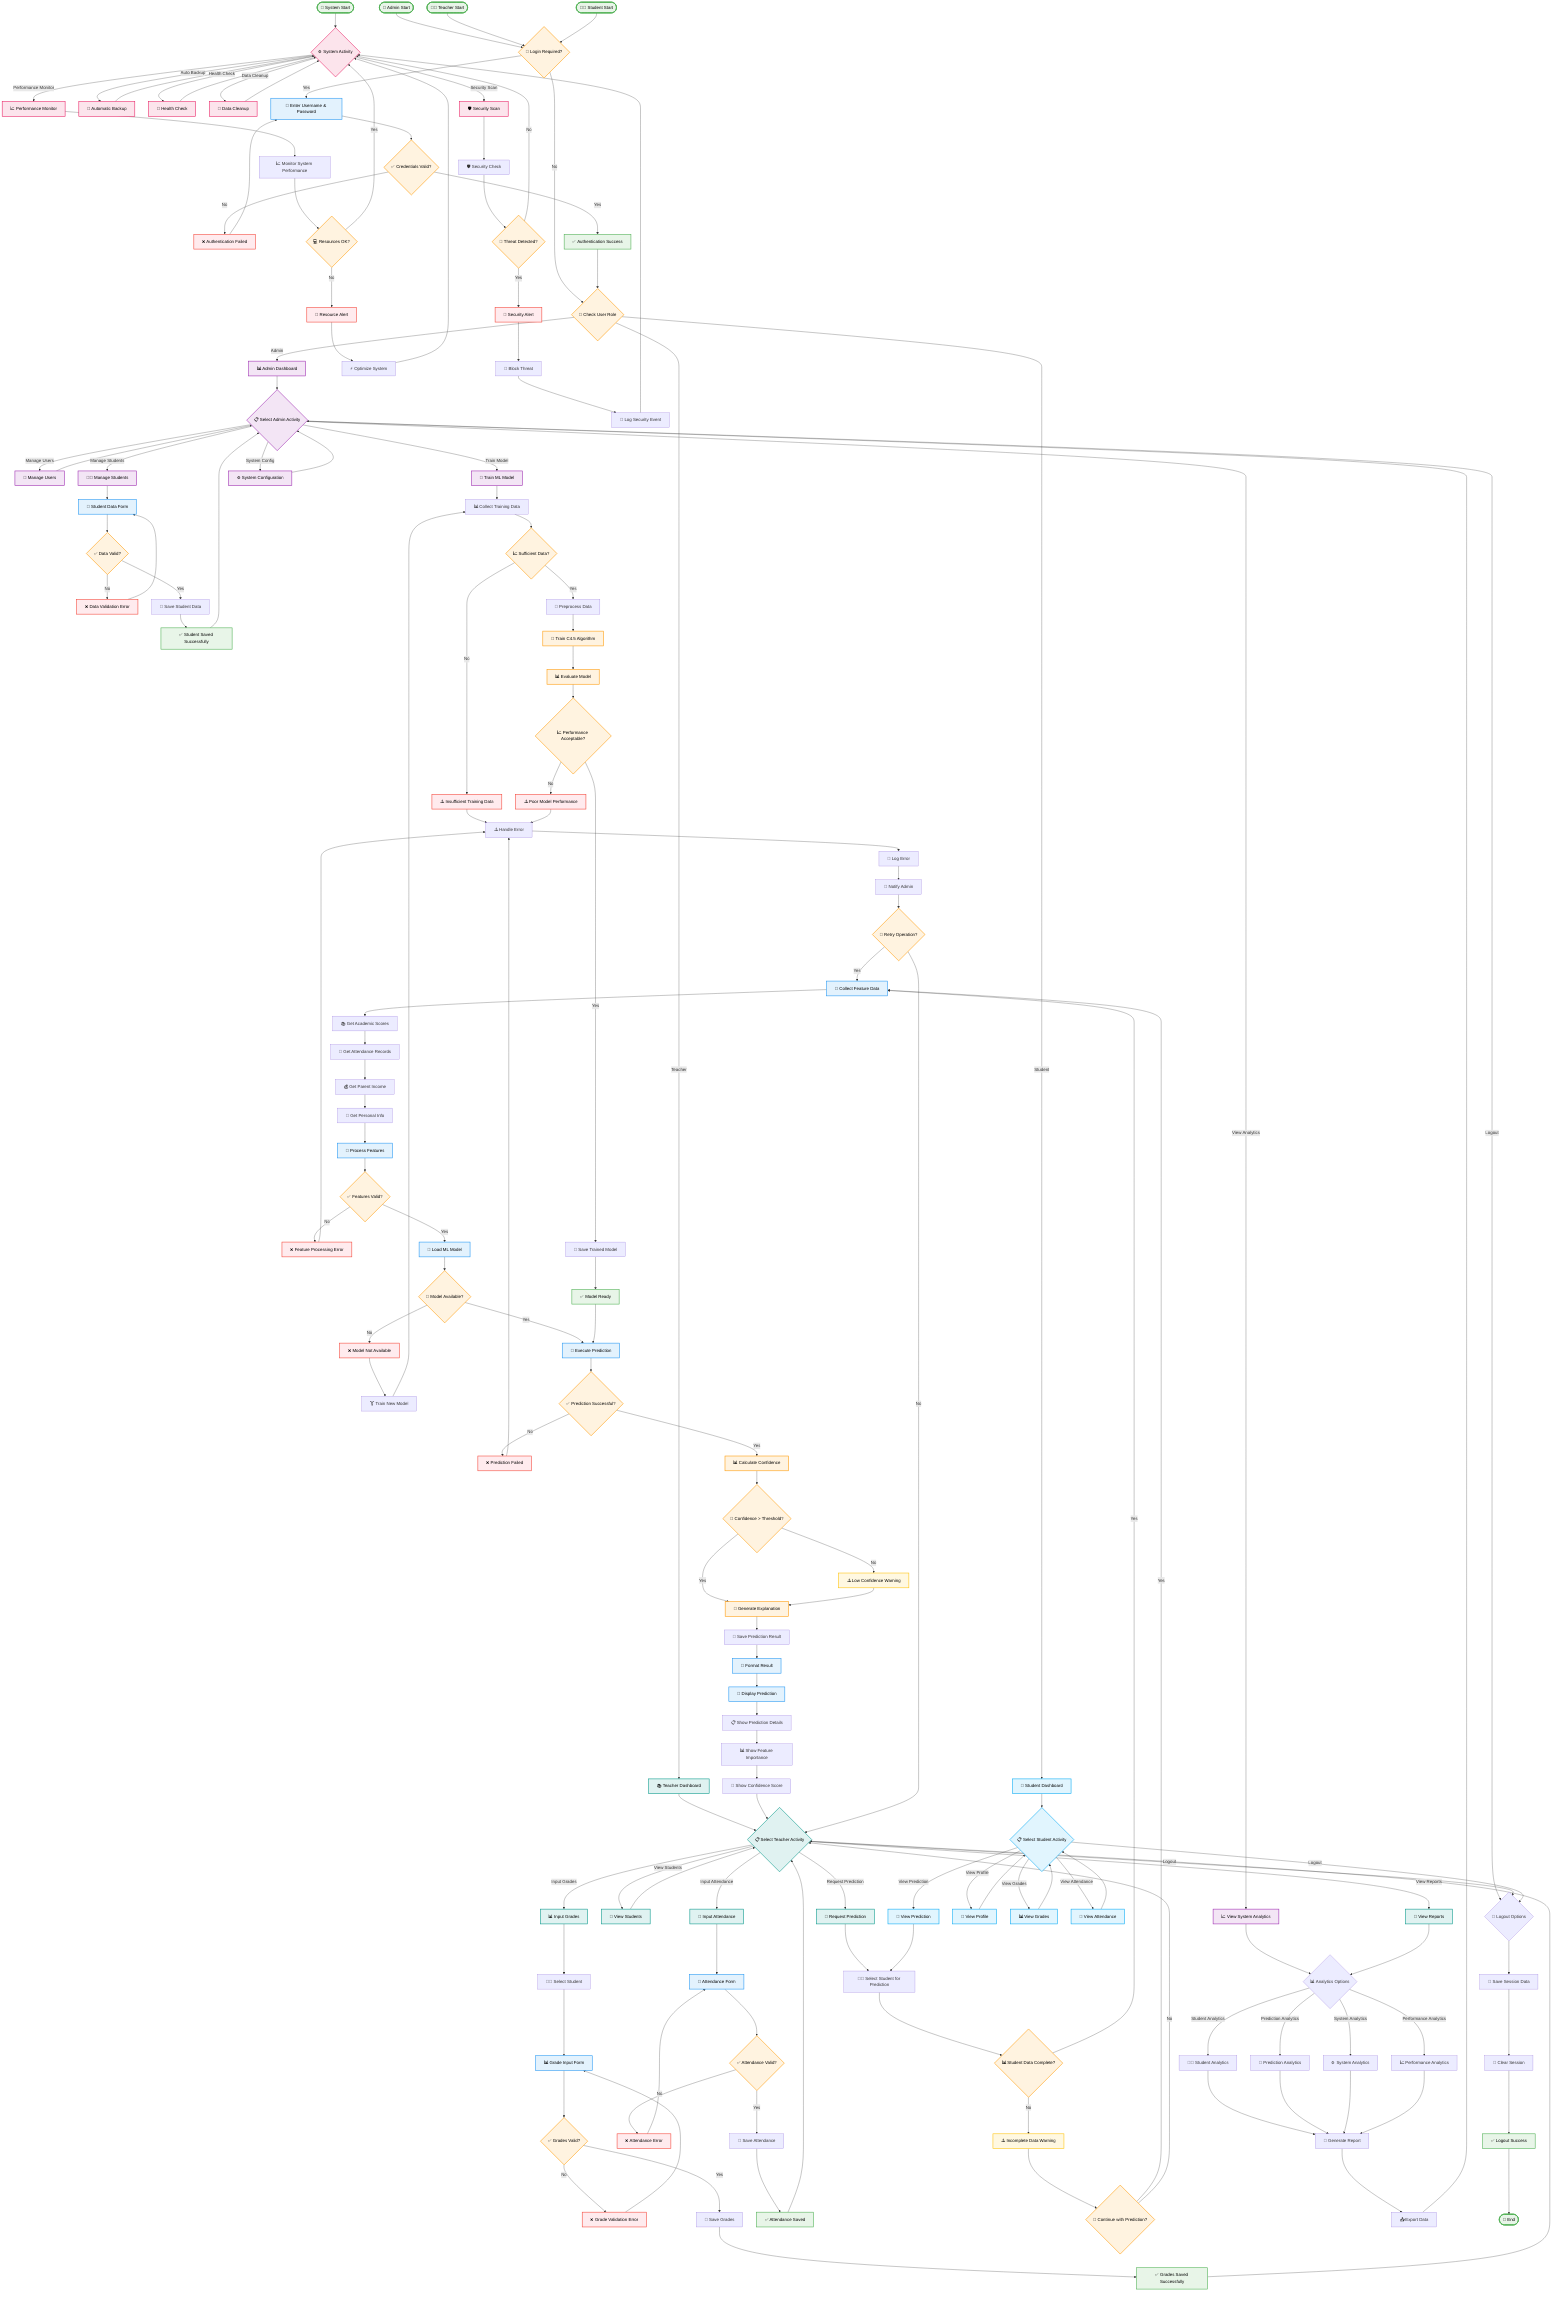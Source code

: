 flowchart TD
    %% Start Points
    START_ADMIN([🔧 Admin Start])
    START_TEACHER([👨‍🏫 Teacher Start])
    START_STUDENT([👨‍🎓 Student Start])
    START_SYSTEM([🤖 System Start])

    %% Authentication Flow
    LOGIN{🔐 Login Required?}
    ENTER_CREDENTIALS[📝 Enter Username & Password]
    VALIDATE_AUTH{✅ Credentials Valid?}
    AUTH_FAILED[❌ Authentication Failed]
    AUTH_SUCCESS[✅ Authentication Success]
    CHECK_ROLE{👤 Check User Role}

    %% Admin Activities
    ADMIN_DASHBOARD[📊 Admin Dashboard]
    ADMIN_MENU{📋 Select Admin Activity}
    MANAGE_USERS[👥 Manage Users]
    MANAGE_STUDENTS[👨‍🎓 Manage Students]
    VIEW_ANALYTICS[📈 View System Analytics]
    TRAIN_MODEL[🧠 Train ML Model]
    SYSTEM_CONFIG[⚙️ System Configuration]

    %% Teacher Activities
    TEACHER_DASHBOARD[📚 Teacher Dashboard]
    TEACHER_MENU{📋 Select Teacher Activity}
    VIEW_STUDENTS[👀 View Students]
    INPUT_GRADES[📊 Input Grades]
    INPUT_ATTENDANCE[📅 Input Attendance]
    REQUEST_PREDICTION[🎯 Request Prediction]
    VIEW_REPORTS[📄 View Reports]

    %% Student Activities
    STUDENT_DASHBOARD[📖 Student Dashboard]
    STUDENT_MENU{📋 Select Student Activity}
    VIEW_PROFILE[👤 View Profile]
    VIEW_GRADES[📊 View Grades]
    VIEW_ATTENDANCE[📅 View Attendance]
    VIEW_PREDICTION[🔮 View Prediction]

    %% System Activities
    SYSTEM_MENU{⚙️ System Activity}
    AUTO_BACKUP[💾 Automatic Backup]
    HEALTH_CHECK[🏥 Health Check]
    DATA_CLEANUP[🧹 Data Cleanup]
    PERFORMANCE_MONITOR[📈 Performance Monitor]
    SECURITY_SCAN[🛡️ Security Scan]

    %% Student Management Flow
    STUDENT_FORM[📝 Student Data Form]
    VALIDATE_STUDENT_DATA{✅ Data Valid?}
    STUDENT_DATA_ERROR[❌ Data Validation Error]
    SAVE_STUDENT[💾 Save Student Data]
    STUDENT_SAVED[✅ Student Saved Successfully]

    %% Grade Input Flow
    SELECT_STUDENT[👨‍🎓 Select Student]
    GRADE_FORM[📊 Grade Input Form]
    VALIDATE_GRADES{✅ Grades Valid?}
    GRADE_ERROR[❌ Grade Validation Error]
    SAVE_GRADES[💾 Save Grades]
    GRADES_SAVED[✅ Grades Saved Successfully]

    %% Attendance Input Flow
    ATTENDANCE_FORM[📅 Attendance Form]
    VALIDATE_ATTENDANCE{✅ Attendance Valid?}
    ATTENDANCE_ERROR[❌ Attendance Error]
    SAVE_ATTENDANCE[💾 Save Attendance]
    ATTENDANCE_SAVED[✅ Attendance Saved]

    %% Prediction Flow
    SELECT_STUDENT_PREDICT[👨‍🎓 Select Student for Prediction]
    CHECK_STUDENT_DATA{📊 Student Data Complete?}
    INCOMPLETE_DATA_WARNING[⚠️ Incomplete Data Warning]
    CONTINUE_PREDICTION{🤔 Continue with Prediction?}
    COLLECT_FEATURES[🔧 Collect Feature Data]
    
    %% Feature Collection Subflow
    GET_ACADEMIC_DATA[📚 Get Academic Scores]
    GET_ATTENDANCE_DATA[📅 Get Attendance Records]
    GET_INCOME_DATA[💰 Get Parent Income]
    GET_PERSONAL_DATA[👤 Get Personal Info]
    
    %% Feature Processing
    PROCESS_FEATURES[🔧 Process Features]
    VALIDATE_FEATURES{✅ Features Valid?}
    FEATURE_ERROR[❌ Feature Processing Error]
    
    %% Model Loading and Prediction
    LOAD_ML_MODEL[🤖 Load ML Model]
    MODEL_AVAILABLE{🧠 Model Available?}
    MODEL_ERROR[❌ Model Not Available]
    TRAIN_NEW_MODEL[🏋️ Train New Model]
    
    %% Training Subflow
    COLLECT_TRAINING_DATA[📊 Collect Training Data]
    SUFFICIENT_DATA{📈 Sufficient Data?}
    INSUFFICIENT_DATA[⚠️ Insufficient Training Data]
    PREPROCESS_DATA[🔧 Preprocess Data]
    TRAIN_C45[🌳 Train C4.5 Algorithm]
    EVALUATE_MODEL[📊 Evaluate Model]
    MODEL_PERFORMANCE{📈 Performance Acceptable?}
    POOR_PERFORMANCE[⚠️ Poor Model Performance]
    SAVE_MODEL[💾 Save Trained Model]
    MODEL_READY[✅ Model Ready]
    
    %% Prediction Execution
    EXECUTE_PREDICTION[🎯 Execute Prediction]
    PREDICTION_SUCCESS{✅ Prediction Successful?}
    PREDICTION_ERROR[❌ Prediction Failed]
    CALCULATE_CONFIDENCE[📊 Calculate Confidence]
    CONFIDENCE_CHECK{🎯 Confidence > Threshold?}
    LOW_CONFIDENCE_WARNING[⚠️ Low Confidence Warning]
    GENERATE_EXPLANATION[📄 Generate Explanation]
    SAVE_PREDICTION_RESULT[💾 Save Prediction Result]
    
    %% Result Display
    FORMAT_RESULT[🎨 Format Result]
    DISPLAY_PREDICTION[📱 Display Prediction]
    PREDICTION_DETAILS[📋 Show Prediction Details]
    FEATURE_IMPORTANCE[📊 Show Feature Importance]
    CONFIDENCE_SCORE[🎯 Show Confidence Score]
    
    %% Analytics Flow
    ANALYTICS_MENU{📊 Analytics Options}
    STUDENT_ANALYTICS[👨‍🎓 Student Analytics]
    PREDICTION_ANALYTICS[🎯 Prediction Analytics]
    SYSTEM_ANALYTICS[⚙️ System Analytics]
    PERFORMANCE_ANALYTICS[📈 Performance Analytics]
    GENERATE_REPORT[📄 Generate Report]
    EXPORT_DATA[📤 Export Data]
    
    %% System Monitoring
    MONITOR_PERFORMANCE[📈 Monitor System Performance]
    CHECK_RESOURCES{💻 Resources OK?}
    RESOURCE_ALERT[🚨 Resource Alert]
    OPTIMIZE_SYSTEM[⚡ Optimize System]
    
    %% Security Monitoring
    SECURITY_CHECK[🛡️ Security Check]
    THREAT_DETECTED{🚨 Threat Detected?}
    SECURITY_ALERT[🚨 Security Alert]
    BLOCK_THREAT[🚫 Block Threat]
    LOG_SECURITY_EVENT[📝 Log Security Event]
    
    %% Error Handling
    HANDLE_ERROR[⚠️ Handle Error]
    LOG_ERROR[📝 Log Error]
    NOTIFY_ADMIN[📧 Notify Admin]
    RETRY_OPERATION{🔄 Retry Operation?}
    
    %% Logout and End
    LOGOUT_MENU{🚪 Logout Options}
    SAVE_SESSION[💾 Save Session Data]
    CLEAR_SESSION[🧹 Clear Session]
    LOGOUT_SUCCESS[✅ Logout Success]
    END([🏁 End])

    %% Flow Connections - Start Points
    START_ADMIN --> LOGIN
    START_TEACHER --> LOGIN
    START_STUDENT --> LOGIN
    START_SYSTEM --> SYSTEM_MENU

    %% Authentication Flow
    LOGIN -->|Yes| ENTER_CREDENTIALS
    LOGIN -->|No| CHECK_ROLE
    ENTER_CREDENTIALS --> VALIDATE_AUTH
    VALIDATE_AUTH -->|No| AUTH_FAILED
    VALIDATE_AUTH -->|Yes| AUTH_SUCCESS
    AUTH_FAILED --> ENTER_CREDENTIALS
    AUTH_SUCCESS --> CHECK_ROLE

    %% Role-based Routing
    CHECK_ROLE -->|Admin| ADMIN_DASHBOARD
    CHECK_ROLE -->|Teacher| TEACHER_DASHBOARD
    CHECK_ROLE -->|Student| STUDENT_DASHBOARD

    %% Admin Flow
    ADMIN_DASHBOARD --> ADMIN_MENU
    ADMIN_MENU -->|Manage Users| MANAGE_USERS
    ADMIN_MENU -->|Manage Students| MANAGE_STUDENTS
    ADMIN_MENU -->|View Analytics| VIEW_ANALYTICS
    ADMIN_MENU -->|Train Model| TRAIN_MODEL
    ADMIN_MENU -->|System Config| SYSTEM_CONFIG
    ADMIN_MENU -->|Logout| LOGOUT_MENU

    %% Teacher Flow
    TEACHER_DASHBOARD --> TEACHER_MENU
    TEACHER_MENU -->|View Students| VIEW_STUDENTS
    TEACHER_MENU -->|Input Grades| INPUT_GRADES
    TEACHER_MENU -->|Input Attendance| INPUT_ATTENDANCE
    TEACHER_MENU -->|Request Prediction| REQUEST_PREDICTION
    TEACHER_MENU -->|View Reports| VIEW_REPORTS
    TEACHER_MENU -->|Logout| LOGOUT_MENU

    %% Student Flow
    STUDENT_DASHBOARD --> STUDENT_MENU
    STUDENT_MENU -->|View Profile| VIEW_PROFILE
    STUDENT_MENU -->|View Grades| VIEW_GRADES
    STUDENT_MENU -->|View Attendance| VIEW_ATTENDANCE
    STUDENT_MENU -->|View Prediction| VIEW_PREDICTION
    STUDENT_MENU -->|Logout| LOGOUT_MENU

    %% System Flow
    SYSTEM_MENU -->|Auto Backup| AUTO_BACKUP
    SYSTEM_MENU -->|Health Check| HEALTH_CHECK
    SYSTEM_MENU -->|Data Cleanup| DATA_CLEANUP
    SYSTEM_MENU -->|Performance Monitor| PERFORMANCE_MONITOR
    SYSTEM_MENU -->|Security Scan| SECURITY_SCAN

    %% Student Management
    MANAGE_STUDENTS --> STUDENT_FORM
    STUDENT_FORM --> VALIDATE_STUDENT_DATA
    VALIDATE_STUDENT_DATA -->|No| STUDENT_DATA_ERROR
    VALIDATE_STUDENT_DATA -->|Yes| SAVE_STUDENT
    STUDENT_DATA_ERROR --> STUDENT_FORM
    SAVE_STUDENT --> STUDENT_SAVED
    STUDENT_SAVED --> ADMIN_MENU

    %% Grade Input
    INPUT_GRADES --> SELECT_STUDENT
    SELECT_STUDENT --> GRADE_FORM
    GRADE_FORM --> VALIDATE_GRADES
    VALIDATE_GRADES -->|No| GRADE_ERROR
    VALIDATE_GRADES -->|Yes| SAVE_GRADES
    GRADE_ERROR --> GRADE_FORM
    SAVE_GRADES --> GRADES_SAVED
    GRADES_SAVED --> TEACHER_MENU

    %% Attendance Input
    INPUT_ATTENDANCE --> ATTENDANCE_FORM
    ATTENDANCE_FORM --> VALIDATE_ATTENDANCE
    VALIDATE_ATTENDANCE -->|No| ATTENDANCE_ERROR
    VALIDATE_ATTENDANCE -->|Yes| SAVE_ATTENDANCE
    ATTENDANCE_ERROR --> ATTENDANCE_FORM
    SAVE_ATTENDANCE --> ATTENDANCE_SAVED
    ATTENDANCE_SAVED --> TEACHER_MENU

    %% Prediction Flow
    REQUEST_PREDICTION --> SELECT_STUDENT_PREDICT
    VIEW_PREDICTION --> SELECT_STUDENT_PREDICT
    SELECT_STUDENT_PREDICT --> CHECK_STUDENT_DATA
    CHECK_STUDENT_DATA -->|No| INCOMPLETE_DATA_WARNING
    CHECK_STUDENT_DATA -->|Yes| COLLECT_FEATURES
    INCOMPLETE_DATA_WARNING --> CONTINUE_PREDICTION
    CONTINUE_PREDICTION -->|Yes| COLLECT_FEATURES
    CONTINUE_PREDICTION -->|No| TEACHER_MENU

    %% Feature Collection
    COLLECT_FEATURES --> GET_ACADEMIC_DATA
    GET_ACADEMIC_DATA --> GET_ATTENDANCE_DATA
    GET_ATTENDANCE_DATA --> GET_INCOME_DATA
    GET_INCOME_DATA --> GET_PERSONAL_DATA
    GET_PERSONAL_DATA --> PROCESS_FEATURES

    %% Feature Processing
    PROCESS_FEATURES --> VALIDATE_FEATURES
    VALIDATE_FEATURES -->|No| FEATURE_ERROR
    VALIDATE_FEATURES -->|Yes| LOAD_ML_MODEL
    FEATURE_ERROR --> HANDLE_ERROR

    %% Model Loading
    LOAD_ML_MODEL --> MODEL_AVAILABLE
    MODEL_AVAILABLE -->|No| MODEL_ERROR
    MODEL_AVAILABLE -->|Yes| EXECUTE_PREDICTION
    MODEL_ERROR --> TRAIN_NEW_MODEL

    %% Training Flow
    TRAIN_MODEL --> COLLECT_TRAINING_DATA
    TRAIN_NEW_MODEL --> COLLECT_TRAINING_DATA
    COLLECT_TRAINING_DATA --> SUFFICIENT_DATA
    SUFFICIENT_DATA -->|No| INSUFFICIENT_DATA
    SUFFICIENT_DATA -->|Yes| PREPROCESS_DATA
    INSUFFICIENT_DATA --> HANDLE_ERROR
    PREPROCESS_DATA --> TRAIN_C45
    TRAIN_C45 --> EVALUATE_MODEL
    EVALUATE_MODEL --> MODEL_PERFORMANCE
    MODEL_PERFORMANCE -->|No| POOR_PERFORMANCE
    MODEL_PERFORMANCE -->|Yes| SAVE_MODEL
    POOR_PERFORMANCE --> HANDLE_ERROR
    SAVE_MODEL --> MODEL_READY
    MODEL_READY --> EXECUTE_PREDICTION

    %% Prediction Execution
    EXECUTE_PREDICTION --> PREDICTION_SUCCESS
    PREDICTION_SUCCESS -->|No| PREDICTION_ERROR
    PREDICTION_SUCCESS -->|Yes| CALCULATE_CONFIDENCE
    PREDICTION_ERROR --> HANDLE_ERROR
    CALCULATE_CONFIDENCE --> CONFIDENCE_CHECK
    CONFIDENCE_CHECK -->|No| LOW_CONFIDENCE_WARNING
    CONFIDENCE_CHECK -->|Yes| GENERATE_EXPLANATION
    LOW_CONFIDENCE_WARNING --> GENERATE_EXPLANATION
    GENERATE_EXPLANATION --> SAVE_PREDICTION_RESULT

    %% Result Display
    SAVE_PREDICTION_RESULT --> FORMAT_RESULT
    FORMAT_RESULT --> DISPLAY_PREDICTION
    DISPLAY_PREDICTION --> PREDICTION_DETAILS
    PREDICTION_DETAILS --> FEATURE_IMPORTANCE
    FEATURE_IMPORTANCE --> CONFIDENCE_SCORE
    CONFIDENCE_SCORE --> TEACHER_MENU

    %% Analytics
    VIEW_ANALYTICS --> ANALYTICS_MENU
    VIEW_REPORTS --> ANALYTICS_MENU
    ANALYTICS_MENU -->|Student Analytics| STUDENT_ANALYTICS
    ANALYTICS_MENU -->|Prediction Analytics| PREDICTION_ANALYTICS
    ANALYTICS_MENU -->|System Analytics| SYSTEM_ANALYTICS
    ANALYTICS_MENU -->|Performance Analytics| PERFORMANCE_ANALYTICS
    STUDENT_ANALYTICS --> GENERATE_REPORT
    PREDICTION_ANALYTICS --> GENERATE_REPORT
    SYSTEM_ANALYTICS --> GENERATE_REPORT
    PERFORMANCE_ANALYTICS --> GENERATE_REPORT
    GENERATE_REPORT --> EXPORT_DATA
    EXPORT_DATA --> ADMIN_MENU

    %% System Monitoring
    PERFORMANCE_MONITOR --> MONITOR_PERFORMANCE
    MONITOR_PERFORMANCE --> CHECK_RESOURCES
    CHECK_RESOURCES -->|No| RESOURCE_ALERT
    CHECK_RESOURCES -->|Yes| SYSTEM_MENU
    RESOURCE_ALERT --> OPTIMIZE_SYSTEM
    OPTIMIZE_SYSTEM --> SYSTEM_MENU

    %% Security
    SECURITY_SCAN --> SECURITY_CHECK
    SECURITY_CHECK --> THREAT_DETECTED
    THREAT_DETECTED -->|Yes| SECURITY_ALERT
    THREAT_DETECTED -->|No| SYSTEM_MENU
    SECURITY_ALERT --> BLOCK_THREAT
    BLOCK_THREAT --> LOG_SECURITY_EVENT
    LOG_SECURITY_EVENT --> SYSTEM_MENU

    %% Error Handling
    HANDLE_ERROR --> LOG_ERROR
    LOG_ERROR --> NOTIFY_ADMIN
    NOTIFY_ADMIN --> RETRY_OPERATION
    RETRY_OPERATION -->|Yes| COLLECT_FEATURES
    RETRY_OPERATION -->|No| TEACHER_MENU

    %% Logout Flow
    LOGOUT_MENU --> SAVE_SESSION
    SAVE_SESSION --> CLEAR_SESSION
    CLEAR_SESSION --> LOGOUT_SUCCESS
    LOGOUT_SUCCESS --> END

    %% Return to Menu Connections
    MANAGE_USERS --> ADMIN_MENU
    SYSTEM_CONFIG --> ADMIN_MENU
    VIEW_STUDENTS --> TEACHER_MENU
    VIEW_PROFILE --> STUDENT_MENU
    VIEW_GRADES --> STUDENT_MENU
    VIEW_ATTENDANCE --> STUDENT_MENU
    AUTO_BACKUP --> SYSTEM_MENU
    HEALTH_CHECK --> SYSTEM_MENU
    DATA_CLEANUP --> SYSTEM_MENU

    %% Styling
    classDef startEnd fill:#e8f5e8,stroke:#4caf50,stroke-width:3px,color:#000
    classDef process fill:#e3f2fd,stroke:#2196f3,stroke-width:2px,color:#000
    classDef decision fill:#fff3e0,stroke:#ff9800,stroke-width:2px,color:#000
    classDef error fill:#ffebee,stroke:#f44336,stroke-width:2px,color:#000
    classDef success fill:#e8f5e8,stroke:#4caf50,stroke-width:2px,color:#000
    classDef warning fill:#fff8e1,stroke:#ffc107,stroke-width:2px,color:#000
    classDef admin fill:#f3e5f5,stroke:#9c27b0,stroke-width:2px,color:#000
    classDef teacher fill:#e0f2f1,stroke:#009688,stroke-width:2px,color:#000
    classDef student fill:#e1f5fe,stroke:#03a9f4,stroke-width:2px,color:#000
    classDef system fill:#fce4ec,stroke:#e91e63,stroke-width:2px,color:#000
    classDef ml fill:#fff3e0,stroke:#ff9800,stroke-width:2px,color:#000

    class START_ADMIN,START_TEACHER,START_STUDENT,START_SYSTEM,END startEnd
    class ENTER_CREDENTIALS,STUDENT_FORM,GRADE_FORM,ATTENDANCE_FORM,COLLECT_FEATURES,PROCESS_FEATURES,LOAD_ML_MODEL,EXECUTE_PREDICTION,FORMAT_RESULT,DISPLAY_PREDICTION process
    class LOGIN,VALIDATE_AUTH,CHECK_ROLE,VALIDATE_STUDENT_DATA,VALIDATE_GRADES,VALIDATE_ATTENDANCE,CHECK_STUDENT_DATA,CONTINUE_PREDICTION,VALIDATE_FEATURES,MODEL_AVAILABLE,SUFFICIENT_DATA,MODEL_PERFORMANCE,PREDICTION_SUCCESS,CONFIDENCE_CHECK,CHECK_RESOURCES,THREAT_DETECTED,RETRY_OPERATION decision
    class AUTH_FAILED,STUDENT_DATA_ERROR,GRADE_ERROR,ATTENDANCE_ERROR,FEATURE_ERROR,MODEL_ERROR,INSUFFICIENT_DATA,POOR_PERFORMANCE,PREDICTION_ERROR,RESOURCE_ALERT,SECURITY_ALERT error
    class AUTH_SUCCESS,STUDENT_SAVED,GRADES_SAVED,ATTENDANCE_SAVED,MODEL_READY,LOGOUT_SUCCESS success
    class INCOMPLETE_DATA_WARNING,LOW_CONFIDENCE_WARNING warning
    class ADMIN_DASHBOARD,ADMIN_MENU,MANAGE_USERS,MANAGE_STUDENTS,VIEW_ANALYTICS,TRAIN_MODEL,SYSTEM_CONFIG admin
    class TEACHER_DASHBOARD,TEACHER_MENU,VIEW_STUDENTS,INPUT_GRADES,INPUT_ATTENDANCE,REQUEST_PREDICTION,VIEW_REPORTS teacher
    class STUDENT_DASHBOARD,STUDENT_MENU,VIEW_PROFILE,VIEW_GRADES,VIEW_ATTENDANCE,VIEW_PREDICTION student
    class SYSTEM_MENU,AUTO_BACKUP,HEALTH_CHECK,DATA_CLEANUP,PERFORMANCE_MONITOR,SECURITY_SCAN system
    class TRAIN_C45,EVALUATE_MODEL,CALCULATE_CONFIDENCE,GENERATE_EXPLANATION ml